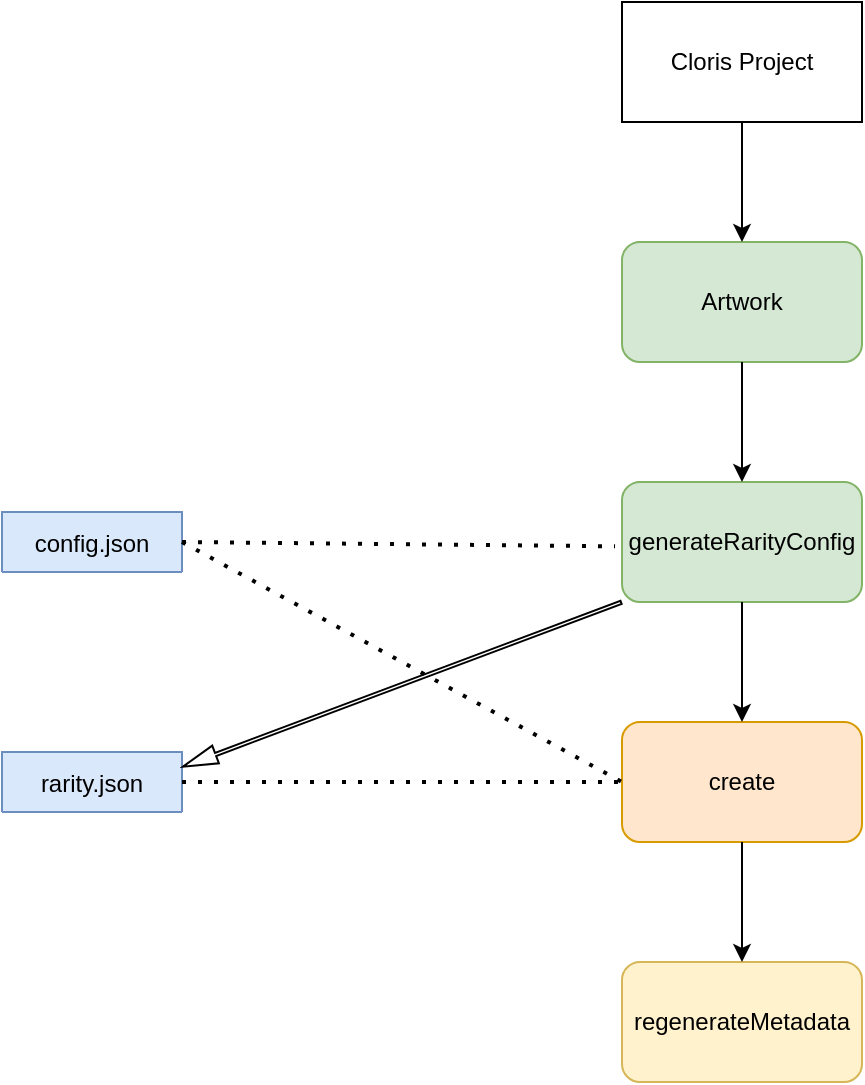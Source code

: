 <mxfile version="17.1.3" type="github">
  <diagram id="idb4He_RjkY-GYz-atJZ" name="Page-1">
    <mxGraphModel dx="786" dy="1178" grid="1" gridSize="10" guides="1" tooltips="1" connect="1" arrows="1" fold="1" page="1" pageScale="1" pageWidth="850" pageHeight="1100" math="0" shadow="0">
      <root>
        <mxCell id="0" />
        <mxCell id="1" parent="0" />
        <mxCell id="5UR_LFyRNbLUmSdP5DO8-1" value="Cloris Project" style="rounded=0;whiteSpace=wrap;html=1;" parent="1" vertex="1">
          <mxGeometry x="360" y="80" width="120" height="60" as="geometry" />
        </mxCell>
        <mxCell id="5UR_LFyRNbLUmSdP5DO8-2" value="Artwork" style="rounded=1;whiteSpace=wrap;html=1;fillColor=#d5e8d4;strokeColor=#82b366;" parent="1" vertex="1">
          <mxGeometry x="360" y="200" width="120" height="60" as="geometry" />
        </mxCell>
        <mxCell id="5UR_LFyRNbLUmSdP5DO8-3" value="generateRarityConfig" style="rounded=1;whiteSpace=wrap;html=1;fillColor=#d5e8d4;strokeColor=#82b366;" parent="1" vertex="1">
          <mxGeometry x="360" y="320" width="120" height="60" as="geometry" />
        </mxCell>
        <mxCell id="5UR_LFyRNbLUmSdP5DO8-4" value="create" style="rounded=1;whiteSpace=wrap;html=1;fillColor=#ffe6cc;strokeColor=#d79b00;" parent="1" vertex="1">
          <mxGeometry x="360" y="440" width="120" height="60" as="geometry" />
        </mxCell>
        <mxCell id="5UR_LFyRNbLUmSdP5DO8-5" value="regenerateMetadata" style="rounded=1;whiteSpace=wrap;html=1;fillColor=#fff2cc;strokeColor=#d6b656;" parent="1" vertex="1">
          <mxGeometry x="360" y="560" width="120" height="60" as="geometry" />
        </mxCell>
        <mxCell id="5UR_LFyRNbLUmSdP5DO8-6" value="config.json" style="swimlane;fontStyle=0;childLayout=stackLayout;horizontal=1;startSize=30;horizontalStack=0;resizeParent=1;resizeParentMax=0;resizeLast=0;collapsible=1;marginBottom=0;fillColor=#dae8fc;strokeColor=#6c8ebf;" parent="1" vertex="1" collapsed="1">
          <mxGeometry x="50" y="335" width="90" height="30" as="geometry">
            <mxRectangle x="60" y="280" width="140" height="180" as="alternateBounds" />
          </mxGeometry>
        </mxCell>
        <mxCell id="5UR_LFyRNbLUmSdP5DO8-7" value="layers" style="text;strokeColor=none;fillColor=none;align=left;verticalAlign=middle;spacingLeft=4;spacingRight=4;overflow=hidden;points=[[0,0.5],[1,0.5]];portConstraint=eastwest;rotatable=0;" parent="5UR_LFyRNbLUmSdP5DO8-6" vertex="1">
          <mxGeometry y="30" width="140" height="30" as="geometry" />
        </mxCell>
        <mxCell id="5UR_LFyRNbLUmSdP5DO8-8" value="image_description" style="text;strokeColor=none;fillColor=none;align=left;verticalAlign=middle;spacingLeft=4;spacingRight=4;overflow=hidden;points=[[0,0.5],[1,0.5]];portConstraint=eastwest;rotatable=0;" parent="5UR_LFyRNbLUmSdP5DO8-6" vertex="1">
          <mxGeometry y="60" width="140" height="30" as="geometry" />
        </mxCell>
        <mxCell id="5UR_LFyRNbLUmSdP5DO8-9" value="image_count" style="text;strokeColor=none;fillColor=none;align=left;verticalAlign=middle;spacingLeft=4;spacingRight=4;overflow=hidden;points=[[0,0.5],[1,0.5]];portConstraint=eastwest;rotatable=0;" parent="5UR_LFyRNbLUmSdP5DO8-6" vertex="1">
          <mxGeometry y="90" width="140" height="30" as="geometry" />
        </mxCell>
        <mxCell id="5UR_LFyRNbLUmSdP5DO8-12" value="image_details" style="text;strokeColor=none;fillColor=none;align=left;verticalAlign=middle;spacingLeft=4;spacingRight=4;overflow=hidden;points=[[0,0.5],[1,0.5]];portConstraint=eastwest;rotatable=0;" parent="5UR_LFyRNbLUmSdP5DO8-6" vertex="1">
          <mxGeometry y="120" width="140" height="30" as="geometry" />
        </mxCell>
        <mxCell id="5UR_LFyRNbLUmSdP5DO8-13" value="image_location" style="text;strokeColor=none;fillColor=none;align=left;verticalAlign=middle;spacingLeft=4;spacingRight=4;overflow=hidden;points=[[0,0.5],[1,0.5]];portConstraint=eastwest;rotatable=0;" parent="5UR_LFyRNbLUmSdP5DO8-6" vertex="1">
          <mxGeometry y="150" width="140" height="30" as="geometry" />
        </mxCell>
        <mxCell id="5UR_LFyRNbLUmSdP5DO8-14" value="" style="endArrow=classic;html=1;rounded=0;exitX=0.5;exitY=1;exitDx=0;exitDy=0;entryX=0.5;entryY=0;entryDx=0;entryDy=0;" parent="1" source="5UR_LFyRNbLUmSdP5DO8-1" target="5UR_LFyRNbLUmSdP5DO8-2" edge="1">
          <mxGeometry width="50" height="50" relative="1" as="geometry">
            <mxPoint x="400" y="560" as="sourcePoint" />
            <mxPoint x="450" y="510" as="targetPoint" />
          </mxGeometry>
        </mxCell>
        <mxCell id="5UR_LFyRNbLUmSdP5DO8-15" value="" style="endArrow=classic;html=1;rounded=0;exitX=0.5;exitY=1;exitDx=0;exitDy=0;entryX=0.5;entryY=0;entryDx=0;entryDy=0;" parent="1" source="5UR_LFyRNbLUmSdP5DO8-2" target="5UR_LFyRNbLUmSdP5DO8-3" edge="1">
          <mxGeometry width="50" height="50" relative="1" as="geometry">
            <mxPoint x="430" y="150" as="sourcePoint" />
            <mxPoint x="430" y="210" as="targetPoint" />
          </mxGeometry>
        </mxCell>
        <mxCell id="5UR_LFyRNbLUmSdP5DO8-16" value="" style="endArrow=classic;html=1;rounded=0;exitX=0.5;exitY=1;exitDx=0;exitDy=0;entryX=0.5;entryY=0;entryDx=0;entryDy=0;" parent="1" source="5UR_LFyRNbLUmSdP5DO8-3" target="5UR_LFyRNbLUmSdP5DO8-4" edge="1">
          <mxGeometry width="50" height="50" relative="1" as="geometry">
            <mxPoint x="430" y="270" as="sourcePoint" />
            <mxPoint x="430" y="330" as="targetPoint" />
          </mxGeometry>
        </mxCell>
        <mxCell id="5UR_LFyRNbLUmSdP5DO8-17" value="" style="endArrow=classic;html=1;rounded=0;exitX=0.5;exitY=1;exitDx=0;exitDy=0;entryX=0.5;entryY=0;entryDx=0;entryDy=0;" parent="1" source="5UR_LFyRNbLUmSdP5DO8-4" target="5UR_LFyRNbLUmSdP5DO8-5" edge="1">
          <mxGeometry width="50" height="50" relative="1" as="geometry">
            <mxPoint x="430" y="390" as="sourcePoint" />
            <mxPoint x="430" y="450" as="targetPoint" />
          </mxGeometry>
        </mxCell>
        <mxCell id="5UR_LFyRNbLUmSdP5DO8-18" value="" style="endArrow=none;dashed=1;html=1;dashPattern=1 3;strokeWidth=2;rounded=0;entryX=-0.029;entryY=0.536;entryDx=0;entryDy=0;entryPerimeter=0;exitX=1;exitY=0.5;exitDx=0;exitDy=0;" parent="1" source="5UR_LFyRNbLUmSdP5DO8-6" target="5UR_LFyRNbLUmSdP5DO8-3" edge="1">
          <mxGeometry width="50" height="50" relative="1" as="geometry">
            <mxPoint x="400" y="460" as="sourcePoint" />
            <mxPoint x="450" y="410" as="targetPoint" />
          </mxGeometry>
        </mxCell>
        <mxCell id="x0l-cNPBKY4jbPD5vbci-1" value="rarity.json" style="swimlane;fontStyle=0;childLayout=stackLayout;horizontal=1;startSize=30;horizontalStack=0;resizeParent=1;resizeParentMax=0;resizeLast=0;collapsible=1;marginBottom=0;fillColor=#dae8fc;strokeColor=#6c8ebf;" vertex="1" collapsed="1" parent="1">
          <mxGeometry x="50" y="455" width="90" height="30" as="geometry">
            <mxRectangle x="50" y="430" width="140" height="270" as="alternateBounds" />
          </mxGeometry>
        </mxCell>
        <mxCell id="x0l-cNPBKY4jbPD5vbci-2" value="layers" style="text;strokeColor=none;fillColor=none;align=left;verticalAlign=middle;spacingLeft=4;spacingRight=4;overflow=hidden;points=[[0,0.5],[1,0.5]];portConstraint=eastwest;rotatable=0;" vertex="1" parent="x0l-cNPBKY4jbPD5vbci-1">
          <mxGeometry y="30" width="140" height="30" as="geometry" />
        </mxCell>
        <mxCell id="x0l-cNPBKY4jbPD5vbci-3" value="    Backgrounds" style="text;strokeColor=none;fillColor=none;align=left;verticalAlign=middle;spacingLeft=4;spacingRight=4;overflow=hidden;points=[[0,0.5],[1,0.5]];portConstraint=eastwest;rotatable=0;" vertex="1" parent="x0l-cNPBKY4jbPD5vbci-1">
          <mxGeometry y="60" width="140" height="30" as="geometry" />
        </mxCell>
        <mxCell id="x0l-cNPBKY4jbPD5vbci-4" value="    Body" style="text;strokeColor=none;fillColor=none;align=left;verticalAlign=middle;spacingLeft=4;spacingRight=4;overflow=hidden;points=[[0,0.5],[1,0.5]];portConstraint=eastwest;rotatable=0;" vertex="1" parent="x0l-cNPBKY4jbPD5vbci-1">
          <mxGeometry y="90" width="140" height="30" as="geometry" />
        </mxCell>
        <mxCell id="x0l-cNPBKY4jbPD5vbci-5" value="    Shoes" style="text;strokeColor=none;fillColor=none;align=left;verticalAlign=middle;spacingLeft=4;spacingRight=4;overflow=hidden;points=[[0,0.5],[1,0.5]];portConstraint=eastwest;rotatable=0;" vertex="1" parent="x0l-cNPBKY4jbPD5vbci-1">
          <mxGeometry y="120" width="140" height="30" as="geometry" />
        </mxCell>
        <mxCell id="x0l-cNPBKY4jbPD5vbci-6" value="    Pants" style="text;strokeColor=none;fillColor=none;align=left;verticalAlign=middle;spacingLeft=4;spacingRight=4;overflow=hidden;points=[[0,0.5],[1,0.5]];portConstraint=eastwest;rotatable=0;" vertex="1" parent="x0l-cNPBKY4jbPD5vbci-1">
          <mxGeometry y="150" width="140" height="30" as="geometry" />
        </mxCell>
        <mxCell id="x0l-cNPBKY4jbPD5vbci-8" value="    Suits" style="text;strokeColor=none;fillColor=none;align=left;verticalAlign=middle;spacingLeft=4;spacingRight=4;overflow=hidden;points=[[0,0.5],[1,0.5]];portConstraint=eastwest;rotatable=0;" vertex="1" parent="x0l-cNPBKY4jbPD5vbci-1">
          <mxGeometry y="180" width="140" height="30" as="geometry" />
        </mxCell>
        <mxCell id="x0l-cNPBKY4jbPD5vbci-9" value="    Heads" style="text;strokeColor=none;fillColor=none;align=left;verticalAlign=middle;spacingLeft=4;spacingRight=4;overflow=hidden;points=[[0,0.5],[1,0.5]];portConstraint=eastwest;rotatable=0;" vertex="1" parent="x0l-cNPBKY4jbPD5vbci-1">
          <mxGeometry y="210" width="140" height="30" as="geometry" />
        </mxCell>
        <mxCell id="x0l-cNPBKY4jbPD5vbci-10" value="    Hats" style="text;strokeColor=none;fillColor=none;align=left;verticalAlign=middle;spacingLeft=4;spacingRight=4;overflow=hidden;points=[[0,0.5],[1,0.5]];portConstraint=eastwest;rotatable=0;" vertex="1" parent="x0l-cNPBKY4jbPD5vbci-1">
          <mxGeometry y="240" width="140" height="30" as="geometry" />
        </mxCell>
        <mxCell id="x0l-cNPBKY4jbPD5vbci-11" value="" style="shape=flexArrow;endArrow=classic;html=1;rounded=0;entryX=1;entryY=0.25;entryDx=0;entryDy=0;exitX=0;exitY=1;exitDx=0;exitDy=0;width=1.667;endSize=5.473;endWidth=6.778;" edge="1" parent="1" source="5UR_LFyRNbLUmSdP5DO8-3" target="x0l-cNPBKY4jbPD5vbci-1">
          <mxGeometry width="50" height="50" relative="1" as="geometry">
            <mxPoint x="380" y="620" as="sourcePoint" />
            <mxPoint x="430" y="570" as="targetPoint" />
          </mxGeometry>
        </mxCell>
        <mxCell id="x0l-cNPBKY4jbPD5vbci-12" value="" style="endArrow=none;dashed=1;html=1;dashPattern=1 3;strokeWidth=2;rounded=0;entryX=0;entryY=0.5;entryDx=0;entryDy=0;" edge="1" parent="1" source="x0l-cNPBKY4jbPD5vbci-1" target="5UR_LFyRNbLUmSdP5DO8-4">
          <mxGeometry width="50" height="50" relative="1" as="geometry">
            <mxPoint x="110" y="190" as="sourcePoint" />
            <mxPoint x="160" y="140" as="targetPoint" />
          </mxGeometry>
        </mxCell>
        <mxCell id="x0l-cNPBKY4jbPD5vbci-13" value="" style="endArrow=none;dashed=1;html=1;dashPattern=1 3;strokeWidth=2;rounded=0;exitX=1;exitY=0.5;exitDx=0;exitDy=0;entryX=0;entryY=0.5;entryDx=0;entryDy=0;" edge="1" parent="1" source="5UR_LFyRNbLUmSdP5DO8-6" target="5UR_LFyRNbLUmSdP5DO8-4">
          <mxGeometry width="50" height="50" relative="1" as="geometry">
            <mxPoint x="150" y="475.849" as="sourcePoint" />
            <mxPoint x="360" y="470" as="targetPoint" />
          </mxGeometry>
        </mxCell>
      </root>
    </mxGraphModel>
  </diagram>
</mxfile>
